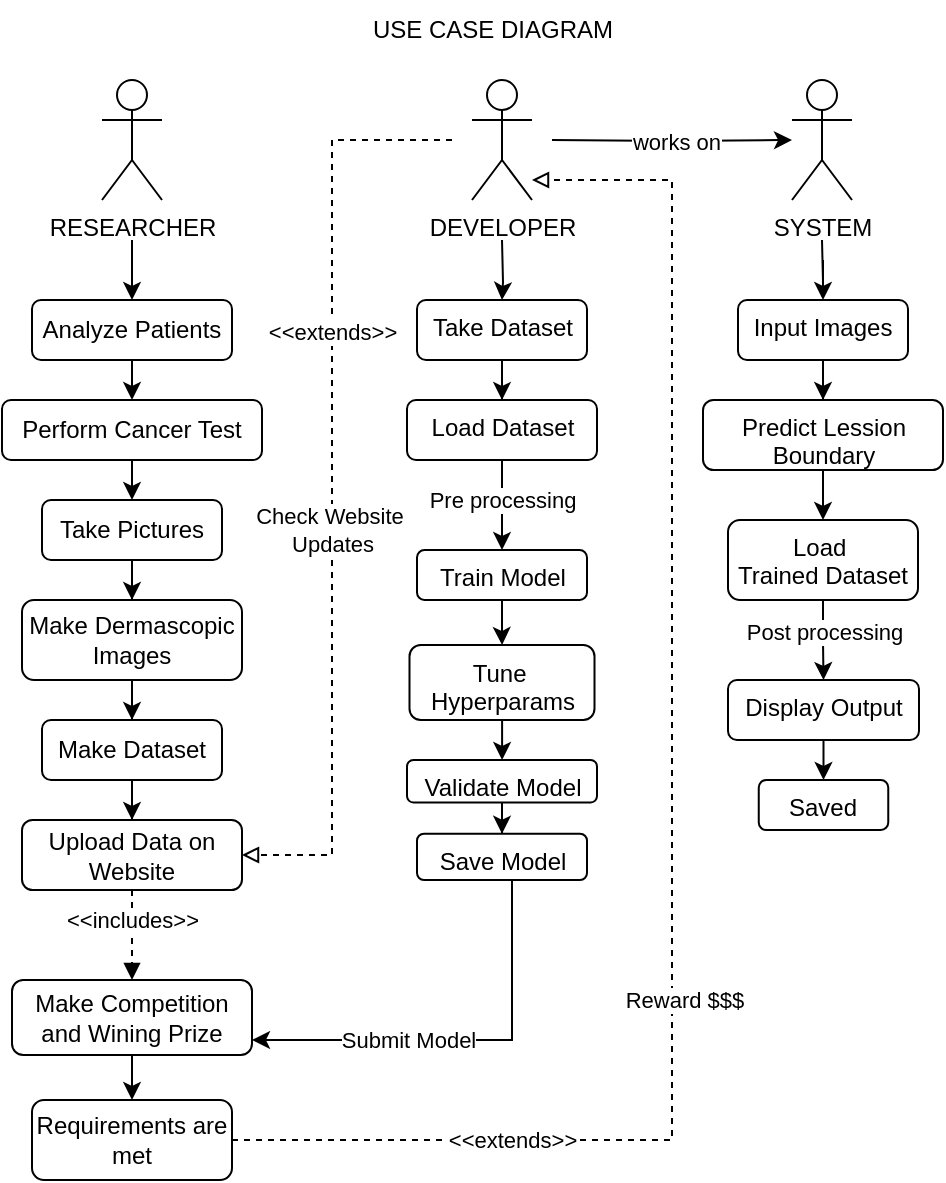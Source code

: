 <mxfile version="27.0.9">
  <diagram name="Page-1" id="K5T1cxTVaPrBv8FxPGEp">
    <mxGraphModel dx="1303" dy="586" grid="1" gridSize="10" guides="1" tooltips="1" connect="1" arrows="1" fold="1" page="1" pageScale="1" pageWidth="850" pageHeight="1100" math="0" shadow="0">
      <root>
        <mxCell id="0" />
        <mxCell id="1" parent="0" />
        <mxCell id="VQzkuavS05OOovQm8NN1-64" value="" style="edgeStyle=orthogonalEdgeStyle;rounded=0;orthogonalLoop=1;jettySize=auto;html=1;entryX=0.5;entryY=0;entryDx=0;entryDy=0;" parent="1" target="VQzkuavS05OOovQm8NN1-8" edge="1">
          <mxGeometry relative="1" as="geometry">
            <mxPoint x="80" y="180" as="sourcePoint" />
            <mxPoint x="80" y="200" as="targetPoint" />
          </mxGeometry>
        </mxCell>
        <mxCell id="VQzkuavS05OOovQm8NN1-1" value="RESEARCHER" style="shape=umlActor;verticalLabelPosition=bottom;verticalAlign=top;html=1;outlineConnect=0;" parent="1" vertex="1">
          <mxGeometry x="65" y="100" width="30" height="60" as="geometry" />
        </mxCell>
        <mxCell id="VQzkuavS05OOovQm8NN1-30" value="" style="edgeStyle=orthogonalEdgeStyle;rounded=0;orthogonalLoop=1;jettySize=auto;html=1;" parent="1" target="VQzkuavS05OOovQm8NN1-29" edge="1">
          <mxGeometry relative="1" as="geometry">
            <mxPoint x="265" y="180" as="sourcePoint" />
          </mxGeometry>
        </mxCell>
        <mxCell id="VQzkuavS05OOovQm8NN1-43" value="" style="edgeStyle=orthogonalEdgeStyle;rounded=0;orthogonalLoop=1;jettySize=auto;html=1;entryX=1;entryY=0.5;entryDx=0;entryDy=0;dashed=1;endArrow=block;endFill=0;" parent="1" target="VQzkuavS05OOovQm8NN1-24" edge="1">
          <mxGeometry relative="1" as="geometry">
            <mxPoint x="240" y="130" as="sourcePoint" />
            <mxPoint x="180" y="480" as="targetPoint" />
            <Array as="points">
              <mxPoint x="180" y="130" />
              <mxPoint x="180" y="488" />
            </Array>
          </mxGeometry>
        </mxCell>
        <mxCell id="VQzkuavS05OOovQm8NN1-44" value="Check Website&amp;nbsp;&lt;div&gt;Updates&lt;/div&gt;" style="edgeLabel;html=1;align=center;verticalAlign=middle;resizable=0;points=[];" parent="VQzkuavS05OOovQm8NN1-43" vertex="1" connectable="0">
          <mxGeometry x="0.185" y="2" relative="1" as="geometry">
            <mxPoint x="-2" y="-19" as="offset" />
          </mxGeometry>
        </mxCell>
        <mxCell id="A8isWfpHZSE4DEFEEHec-3" value="&amp;lt;&amp;lt;extends&amp;gt;&amp;gt;" style="edgeLabel;html=1;align=center;verticalAlign=middle;resizable=0;points=[];" vertex="1" connectable="0" parent="VQzkuavS05OOovQm8NN1-43">
          <mxGeometry x="-0.325" y="1" relative="1" as="geometry">
            <mxPoint x="-1" as="offset" />
          </mxGeometry>
        </mxCell>
        <mxCell id="VQzkuavS05OOovQm8NN1-45" value="" style="edgeStyle=orthogonalEdgeStyle;rounded=0;orthogonalLoop=1;jettySize=auto;html=1;" parent="1" target="VQzkuavS05OOovQm8NN1-3" edge="1">
          <mxGeometry relative="1" as="geometry">
            <mxPoint x="290" y="130" as="sourcePoint" />
          </mxGeometry>
        </mxCell>
        <mxCell id="VQzkuavS05OOovQm8NN1-46" value="works on" style="edgeLabel;html=1;align=center;verticalAlign=middle;resizable=0;points=[];" parent="VQzkuavS05OOovQm8NN1-45" vertex="1" connectable="0">
          <mxGeometry x="-0.183" y="-1" relative="1" as="geometry">
            <mxPoint x="13" y="-1" as="offset" />
          </mxGeometry>
        </mxCell>
        <mxCell id="VQzkuavS05OOovQm8NN1-2" value="DEVELOPER" style="shape=umlActor;verticalLabelPosition=bottom;verticalAlign=top;html=1;outlineConnect=0;" parent="1" vertex="1">
          <mxGeometry x="250" y="100" width="30" height="60" as="geometry" />
        </mxCell>
        <mxCell id="VQzkuavS05OOovQm8NN1-56" value="" style="edgeStyle=orthogonalEdgeStyle;rounded=0;orthogonalLoop=1;jettySize=auto;html=1;" parent="1" target="VQzkuavS05OOovQm8NN1-55" edge="1">
          <mxGeometry relative="1" as="geometry">
            <mxPoint x="425" y="180" as="sourcePoint" />
          </mxGeometry>
        </mxCell>
        <mxCell id="VQzkuavS05OOovQm8NN1-3" value="SYSTEM" style="shape=umlActor;verticalLabelPosition=bottom;verticalAlign=top;html=1;outlineConnect=0;" parent="1" vertex="1">
          <mxGeometry x="410" y="100" width="30" height="60" as="geometry" />
        </mxCell>
        <mxCell id="VQzkuavS05OOovQm8NN1-22" value="" style="edgeStyle=orthogonalEdgeStyle;rounded=0;orthogonalLoop=1;jettySize=auto;html=1;" parent="1" source="VQzkuavS05OOovQm8NN1-4" target="VQzkuavS05OOovQm8NN1-5" edge="1">
          <mxGeometry relative="1" as="geometry" />
        </mxCell>
        <mxCell id="VQzkuavS05OOovQm8NN1-4" value="Take Pictures" style="rounded=1;whiteSpace=wrap;html=1;" parent="1" vertex="1">
          <mxGeometry x="35" y="310" width="90" height="30" as="geometry" />
        </mxCell>
        <mxCell id="VQzkuavS05OOovQm8NN1-23" value="" style="edgeStyle=orthogonalEdgeStyle;rounded=0;orthogonalLoop=1;jettySize=auto;html=1;" parent="1" source="VQzkuavS05OOovQm8NN1-5" target="VQzkuavS05OOovQm8NN1-6" edge="1">
          <mxGeometry relative="1" as="geometry" />
        </mxCell>
        <mxCell id="VQzkuavS05OOovQm8NN1-5" value="Make Dermascopic Images" style="rounded=1;whiteSpace=wrap;html=1;" parent="1" vertex="1">
          <mxGeometry x="25" y="360" width="110" height="40" as="geometry" />
        </mxCell>
        <mxCell id="VQzkuavS05OOovQm8NN1-25" value="" style="edgeStyle=orthogonalEdgeStyle;rounded=0;orthogonalLoop=1;jettySize=auto;html=1;" parent="1" source="VQzkuavS05OOovQm8NN1-6" target="VQzkuavS05OOovQm8NN1-24" edge="1">
          <mxGeometry relative="1" as="geometry" />
        </mxCell>
        <mxCell id="VQzkuavS05OOovQm8NN1-6" value="Make Dataset" style="rounded=1;whiteSpace=wrap;html=1;" parent="1" vertex="1">
          <mxGeometry x="35" y="420" width="90" height="30" as="geometry" />
        </mxCell>
        <mxCell id="VQzkuavS05OOovQm8NN1-8" value="Analyze Patients" style="rounded=1;whiteSpace=wrap;html=1;" parent="1" vertex="1">
          <mxGeometry x="30" y="210" width="100" height="30" as="geometry" />
        </mxCell>
        <mxCell id="VQzkuavS05OOovQm8NN1-14" value="" style="edgeStyle=orthogonalEdgeStyle;rounded=0;orthogonalLoop=1;jettySize=auto;html=1;" parent="1" source="VQzkuavS05OOovQm8NN1-9" edge="1">
          <mxGeometry relative="1" as="geometry">
            <mxPoint x="80" y="310" as="targetPoint" />
          </mxGeometry>
        </mxCell>
        <mxCell id="VQzkuavS05OOovQm8NN1-9" value="Perform Cancer Test" style="rounded=1;whiteSpace=wrap;html=1;" parent="1" vertex="1">
          <mxGeometry x="15" y="260" width="130" height="30" as="geometry" />
        </mxCell>
        <mxCell id="VQzkuavS05OOovQm8NN1-16" value="" style="endArrow=classic;html=1;rounded=0;exitX=0.5;exitY=1;exitDx=0;exitDy=0;entryX=0.5;entryY=0;entryDx=0;entryDy=0;" parent="1" source="VQzkuavS05OOovQm8NN1-8" target="VQzkuavS05OOovQm8NN1-9" edge="1">
          <mxGeometry width="50" height="50" relative="1" as="geometry">
            <mxPoint x="400" y="370" as="sourcePoint" />
            <mxPoint x="450" y="320" as="targetPoint" />
          </mxGeometry>
        </mxCell>
        <mxCell id="VQzkuavS05OOovQm8NN1-27" value="" style="edgeStyle=orthogonalEdgeStyle;rounded=0;orthogonalLoop=1;jettySize=auto;html=1;endArrow=block;endFill=1;dashed=1;" parent="1" source="VQzkuavS05OOovQm8NN1-24" target="VQzkuavS05OOovQm8NN1-26" edge="1">
          <mxGeometry relative="1" as="geometry" />
        </mxCell>
        <mxCell id="A8isWfpHZSE4DEFEEHec-4" value="&amp;lt;&amp;lt;includes&amp;gt;&amp;gt;" style="edgeLabel;html=1;align=center;verticalAlign=middle;resizable=0;points=[];" vertex="1" connectable="0" parent="VQzkuavS05OOovQm8NN1-27">
          <mxGeometry x="-0.156" y="3" relative="1" as="geometry">
            <mxPoint x="-3" y="-4" as="offset" />
          </mxGeometry>
        </mxCell>
        <mxCell id="VQzkuavS05OOovQm8NN1-24" value="Upload Data on Website" style="whiteSpace=wrap;html=1;rounded=1;" parent="1" vertex="1">
          <mxGeometry x="25" y="470" width="110" height="35" as="geometry" />
        </mxCell>
        <mxCell id="VQzkuavS05OOovQm8NN1-70" value="" style="edgeStyle=orthogonalEdgeStyle;rounded=0;orthogonalLoop=1;jettySize=auto;html=1;" parent="1" source="VQzkuavS05OOovQm8NN1-26" target="VQzkuavS05OOovQm8NN1-69" edge="1">
          <mxGeometry relative="1" as="geometry" />
        </mxCell>
        <mxCell id="VQzkuavS05OOovQm8NN1-26" value="Make Competition and Wining Prize" style="whiteSpace=wrap;html=1;rounded=1;" parent="1" vertex="1">
          <mxGeometry x="20" y="550" width="120" height="37.5" as="geometry" />
        </mxCell>
        <mxCell id="VQzkuavS05OOovQm8NN1-32" value="" style="edgeStyle=orthogonalEdgeStyle;rounded=0;orthogonalLoop=1;jettySize=auto;html=1;" parent="1" source="VQzkuavS05OOovQm8NN1-29" target="VQzkuavS05OOovQm8NN1-31" edge="1">
          <mxGeometry relative="1" as="geometry" />
        </mxCell>
        <mxCell id="VQzkuavS05OOovQm8NN1-29" value="Take Dataset" style="rounded=1;whiteSpace=wrap;html=1;verticalAlign=top;" parent="1" vertex="1">
          <mxGeometry x="222.5" y="210" width="85" height="30" as="geometry" />
        </mxCell>
        <mxCell id="VQzkuavS05OOovQm8NN1-34" value="" style="edgeStyle=orthogonalEdgeStyle;rounded=0;orthogonalLoop=1;jettySize=auto;html=1;" parent="1" source="VQzkuavS05OOovQm8NN1-31" target="VQzkuavS05OOovQm8NN1-33" edge="1">
          <mxGeometry relative="1" as="geometry" />
        </mxCell>
        <mxCell id="VQzkuavS05OOovQm8NN1-35" value="Pre processing" style="edgeLabel;html=1;align=center;verticalAlign=middle;resizable=0;points=[];" parent="VQzkuavS05OOovQm8NN1-34" vertex="1" connectable="0">
          <mxGeometry x="-0.022" y="3" relative="1" as="geometry">
            <mxPoint x="-3" y="-2" as="offset" />
          </mxGeometry>
        </mxCell>
        <mxCell id="VQzkuavS05OOovQm8NN1-31" value="Load Dataset" style="whiteSpace=wrap;html=1;verticalAlign=top;rounded=1;" parent="1" vertex="1">
          <mxGeometry x="217.5" y="260" width="95" height="30" as="geometry" />
        </mxCell>
        <mxCell id="VQzkuavS05OOovQm8NN1-37" value="" style="edgeStyle=orthogonalEdgeStyle;rounded=0;orthogonalLoop=1;jettySize=auto;html=1;" parent="1" source="VQzkuavS05OOovQm8NN1-33" target="VQzkuavS05OOovQm8NN1-36" edge="1">
          <mxGeometry relative="1" as="geometry" />
        </mxCell>
        <mxCell id="VQzkuavS05OOovQm8NN1-33" value="Train Model" style="whiteSpace=wrap;html=1;verticalAlign=top;rounded=1;" parent="1" vertex="1">
          <mxGeometry x="222.5" y="335" width="85" height="25" as="geometry" />
        </mxCell>
        <mxCell id="VQzkuavS05OOovQm8NN1-39" value="" style="edgeStyle=orthogonalEdgeStyle;rounded=0;orthogonalLoop=1;jettySize=auto;html=1;" parent="1" source="VQzkuavS05OOovQm8NN1-36" target="VQzkuavS05OOovQm8NN1-38" edge="1">
          <mxGeometry relative="1" as="geometry" />
        </mxCell>
        <mxCell id="VQzkuavS05OOovQm8NN1-36" value="Tune&amp;nbsp;&lt;div&gt;Hyperparams&lt;/div&gt;" style="whiteSpace=wrap;html=1;verticalAlign=top;rounded=1;" parent="1" vertex="1">
          <mxGeometry x="218.75" y="382.5" width="92.5" height="37.5" as="geometry" />
        </mxCell>
        <mxCell id="VQzkuavS05OOovQm8NN1-41" value="" style="edgeStyle=orthogonalEdgeStyle;rounded=0;orthogonalLoop=1;jettySize=auto;html=1;" parent="1" source="VQzkuavS05OOovQm8NN1-38" target="VQzkuavS05OOovQm8NN1-40" edge="1">
          <mxGeometry relative="1" as="geometry" />
        </mxCell>
        <mxCell id="VQzkuavS05OOovQm8NN1-38" value="Validate&amp;nbsp;Model" style="whiteSpace=wrap;html=1;verticalAlign=top;rounded=1;" parent="1" vertex="1">
          <mxGeometry x="217.5" y="440" width="95" height="21.25" as="geometry" />
        </mxCell>
        <mxCell id="VQzkuavS05OOovQm8NN1-66" value="" style="edgeStyle=orthogonalEdgeStyle;rounded=0;orthogonalLoop=1;jettySize=auto;html=1;" parent="1" source="VQzkuavS05OOovQm8NN1-40" edge="1">
          <mxGeometry relative="1" as="geometry">
            <mxPoint x="140" y="580" as="targetPoint" />
            <Array as="points">
              <mxPoint x="270" y="580" />
            </Array>
          </mxGeometry>
        </mxCell>
        <mxCell id="VQzkuavS05OOovQm8NN1-67" value="Submit Model" style="edgeLabel;html=1;align=center;verticalAlign=middle;resizable=0;points=[];" parent="VQzkuavS05OOovQm8NN1-66" vertex="1" connectable="0">
          <mxGeometry x="-0.026" relative="1" as="geometry">
            <mxPoint x="-30" as="offset" />
          </mxGeometry>
        </mxCell>
        <mxCell id="VQzkuavS05OOovQm8NN1-40" value="Save Model" style="whiteSpace=wrap;html=1;verticalAlign=top;rounded=1;" parent="1" vertex="1">
          <mxGeometry x="222.5" y="476.87" width="85" height="23.13" as="geometry" />
        </mxCell>
        <mxCell id="VQzkuavS05OOovQm8NN1-52" value="" style="edgeStyle=orthogonalEdgeStyle;rounded=0;orthogonalLoop=1;jettySize=auto;html=1;" parent="1" source="VQzkuavS05OOovQm8NN1-47" target="VQzkuavS05OOovQm8NN1-51" edge="1">
          <mxGeometry relative="1" as="geometry" />
        </mxCell>
        <mxCell id="VQzkuavS05OOovQm8NN1-53" value="Post processing" style="edgeLabel;html=1;align=center;verticalAlign=middle;resizable=0;points=[];" parent="VQzkuavS05OOovQm8NN1-52" vertex="1" connectable="0">
          <mxGeometry x="-0.165" y="-4" relative="1" as="geometry">
            <mxPoint x="4" y="-1" as="offset" />
          </mxGeometry>
        </mxCell>
        <mxCell id="VQzkuavS05OOovQm8NN1-47" value="Load&amp;nbsp;&lt;div&gt;Trained&amp;nbsp;&lt;span style=&quot;background-color: transparent; color: light-dark(rgb(0, 0, 0), rgb(255, 255, 255));&quot;&gt;Dataset&lt;/span&gt;&lt;/div&gt;" style="rounded=1;whiteSpace=wrap;html=1;verticalAlign=top;" parent="1" vertex="1">
          <mxGeometry x="378" y="320" width="95" height="40" as="geometry" />
        </mxCell>
        <mxCell id="VQzkuavS05OOovQm8NN1-60" value="" style="edgeStyle=orthogonalEdgeStyle;rounded=0;orthogonalLoop=1;jettySize=auto;html=1;" parent="1" source="VQzkuavS05OOovQm8NN1-51" target="VQzkuavS05OOovQm8NN1-59" edge="1">
          <mxGeometry relative="1" as="geometry" />
        </mxCell>
        <mxCell id="VQzkuavS05OOovQm8NN1-51" value="Display&amp;nbsp;Output" style="whiteSpace=wrap;html=1;verticalAlign=top;rounded=1;" parent="1" vertex="1">
          <mxGeometry x="378" y="400" width="95.5" height="30" as="geometry" />
        </mxCell>
        <mxCell id="VQzkuavS05OOovQm8NN1-58" value="" style="edgeStyle=orthogonalEdgeStyle;rounded=0;orthogonalLoop=1;jettySize=auto;html=1;" parent="1" source="VQzkuavS05OOovQm8NN1-55" target="VQzkuavS05OOovQm8NN1-57" edge="1">
          <mxGeometry relative="1" as="geometry" />
        </mxCell>
        <mxCell id="VQzkuavS05OOovQm8NN1-55" value="Input Images" style="rounded=1;whiteSpace=wrap;html=1;verticalAlign=top;" parent="1" vertex="1">
          <mxGeometry x="383" y="210" width="85" height="30" as="geometry" />
        </mxCell>
        <mxCell id="VQzkuavS05OOovQm8NN1-63" value="" style="edgeStyle=orthogonalEdgeStyle;rounded=0;orthogonalLoop=1;jettySize=auto;html=1;entryX=0.5;entryY=0;entryDx=0;entryDy=0;" parent="1" source="VQzkuavS05OOovQm8NN1-57" target="VQzkuavS05OOovQm8NN1-47" edge="1">
          <mxGeometry relative="1" as="geometry">
            <mxPoint x="425.5" y="362.5" as="targetPoint" />
          </mxGeometry>
        </mxCell>
        <mxCell id="VQzkuavS05OOovQm8NN1-57" value="Predict Lession Boundary" style="rounded=1;whiteSpace=wrap;html=1;verticalAlign=top;" parent="1" vertex="1">
          <mxGeometry x="365.5" y="260" width="120" height="35" as="geometry" />
        </mxCell>
        <mxCell id="VQzkuavS05OOovQm8NN1-59" value="Saved" style="rounded=1;whiteSpace=wrap;html=1;verticalAlign=top;" parent="1" vertex="1">
          <mxGeometry x="393.38" y="450" width="64.75" height="25" as="geometry" />
        </mxCell>
        <mxCell id="VQzkuavS05OOovQm8NN1-72" value="" style="edgeStyle=orthogonalEdgeStyle;rounded=0;orthogonalLoop=1;jettySize=auto;html=1;endArrow=block;endFill=0;dashed=1;" parent="1" source="VQzkuavS05OOovQm8NN1-69" target="VQzkuavS05OOovQm8NN1-2" edge="1">
          <mxGeometry relative="1" as="geometry">
            <mxPoint x="200" y="600" as="targetPoint" />
            <Array as="points">
              <mxPoint x="350" y="630" />
              <mxPoint x="350" y="150" />
            </Array>
          </mxGeometry>
        </mxCell>
        <mxCell id="VQzkuavS05OOovQm8NN1-73" value="Reward $$$" style="edgeLabel;html=1;align=center;verticalAlign=middle;resizable=0;points=[];" parent="VQzkuavS05OOovQm8NN1-72" vertex="1" connectable="0">
          <mxGeometry x="-0.651" y="1" relative="1" as="geometry">
            <mxPoint x="91" y="-69" as="offset" />
          </mxGeometry>
        </mxCell>
        <mxCell id="A8isWfpHZSE4DEFEEHec-5" value="&amp;lt;&amp;lt;extends&amp;gt;&amp;gt;" style="edgeLabel;html=1;align=center;verticalAlign=middle;resizable=0;points=[];" vertex="1" connectable="0" parent="VQzkuavS05OOovQm8NN1-72">
          <mxGeometry x="-0.571" y="-2" relative="1" as="geometry">
            <mxPoint x="-25" y="-2" as="offset" />
          </mxGeometry>
        </mxCell>
        <mxCell id="VQzkuavS05OOovQm8NN1-69" value="Requirements are met" style="whiteSpace=wrap;html=1;rounded=1;" parent="1" vertex="1">
          <mxGeometry x="30" y="610" width="100" height="40" as="geometry" />
        </mxCell>
        <mxCell id="VQzkuavS05OOovQm8NN1-74" value="USE CASE DIAGRAM" style="text;html=1;align=center;verticalAlign=middle;resizable=0;points=[];autosize=1;strokeColor=none;fillColor=none;" parent="1" vertex="1">
          <mxGeometry x="190" y="60" width="140" height="30" as="geometry" />
        </mxCell>
      </root>
    </mxGraphModel>
  </diagram>
</mxfile>
